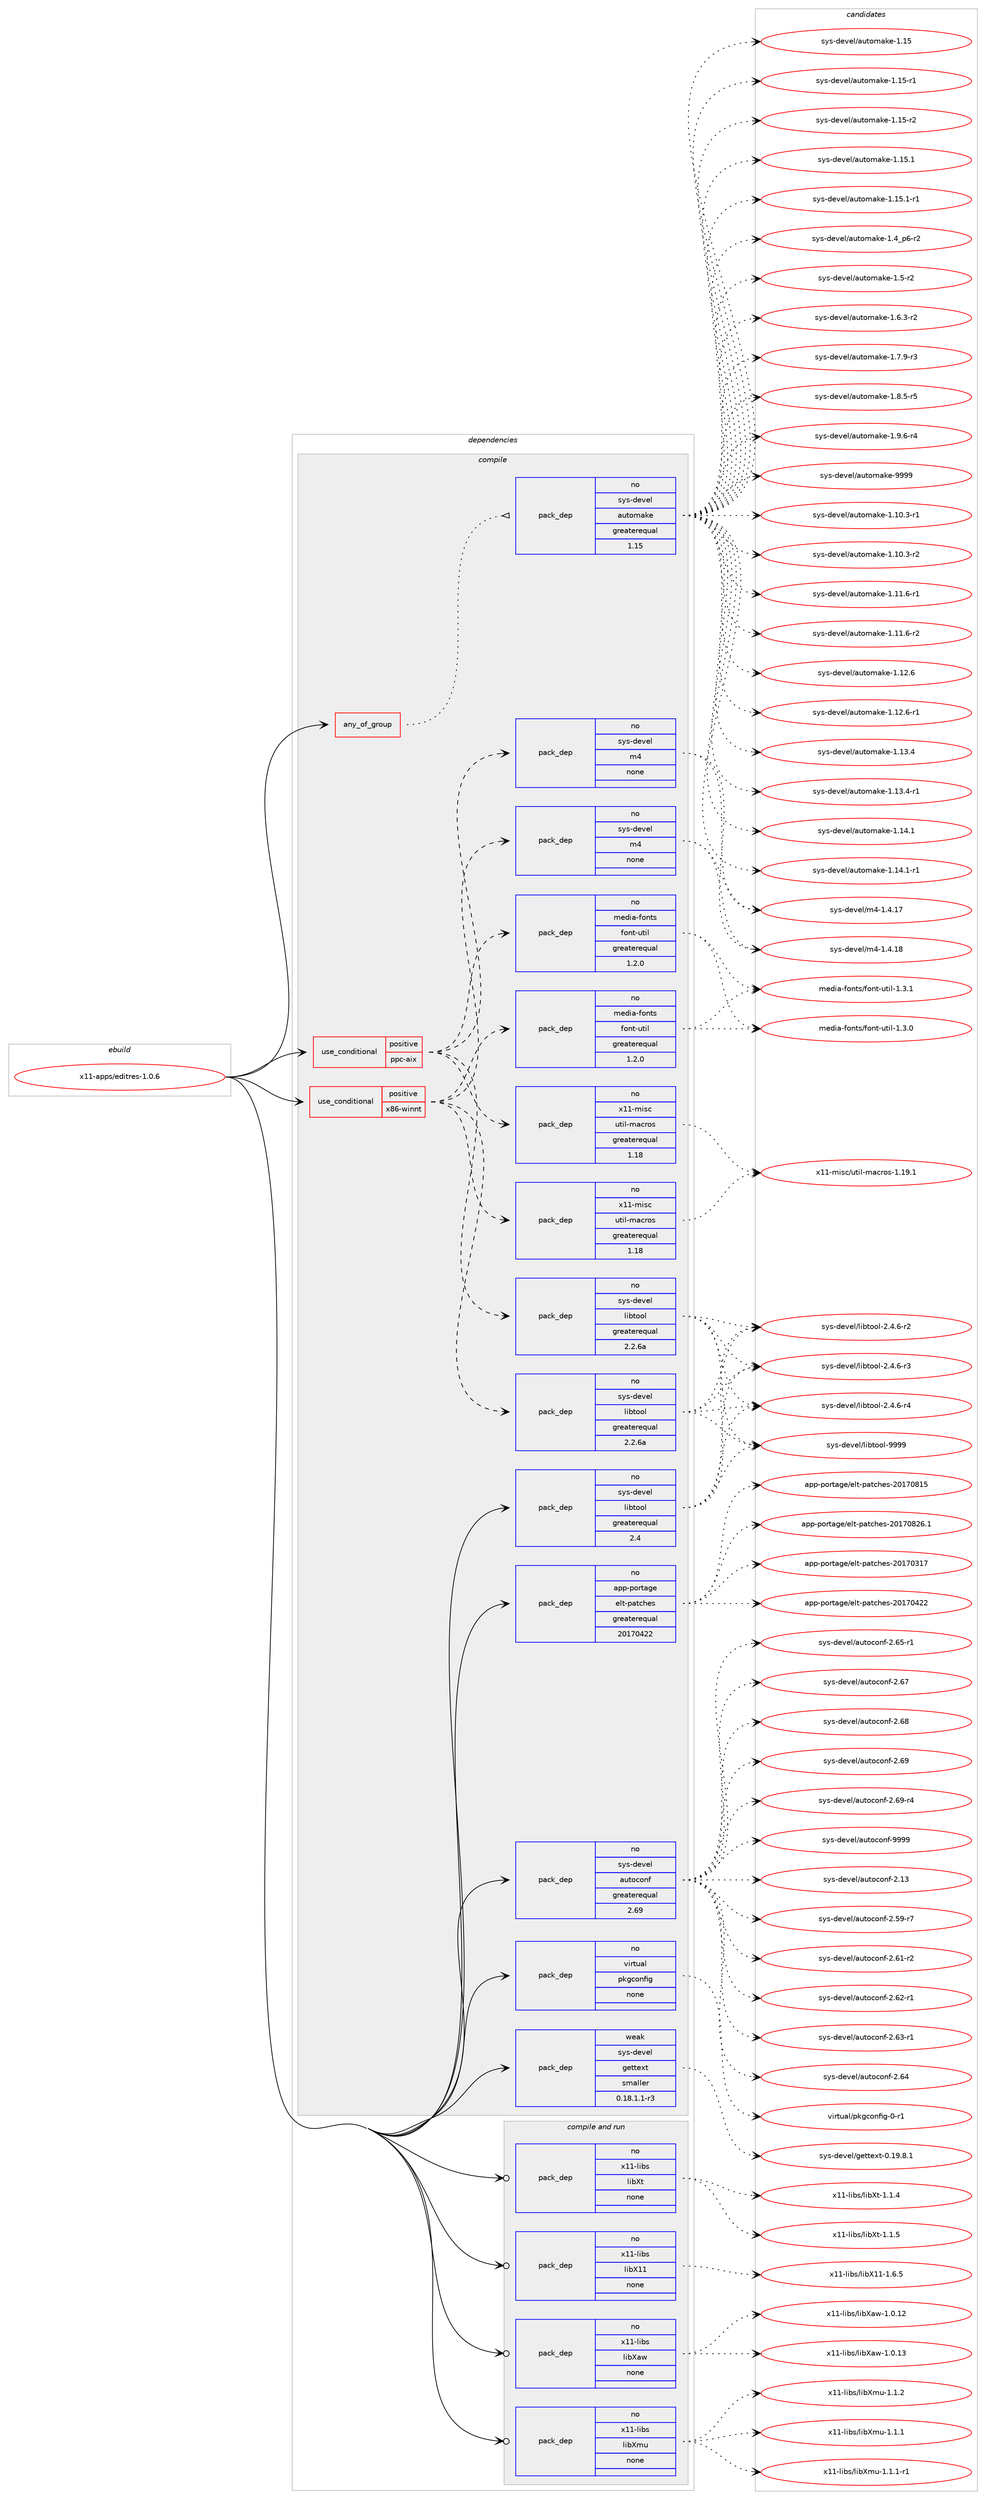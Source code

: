 digraph prolog {

# *************
# Graph options
# *************

newrank=true;
concentrate=true;
compound=true;
graph [rankdir=LR,fontname=Helvetica,fontsize=10,ranksep=1.5];#, ranksep=2.5, nodesep=0.2];
edge  [arrowhead=vee];
node  [fontname=Helvetica,fontsize=10];

# **********
# The ebuild
# **********

subgraph cluster_leftcol {
color=gray;
rank=same;
label=<<i>ebuild</i>>;
id [label="x11-apps/editres-1.0.6", color=red, width=4, href="../x11-apps/editres-1.0.6.svg"];
}

# ****************
# The dependencies
# ****************

subgraph cluster_midcol {
color=gray;
label=<<i>dependencies</i>>;
subgraph cluster_compile {
fillcolor="#eeeeee";
style=filled;
label=<<i>compile</i>>;
subgraph any9001 {
dependency508966 [label=<<TABLE BORDER="0" CELLBORDER="1" CELLSPACING="0" CELLPADDING="4"><TR><TD CELLPADDING="10">any_of_group</TD></TR></TABLE>>, shape=none, color=red];subgraph pack378238 {
dependency508967 [label=<<TABLE BORDER="0" CELLBORDER="1" CELLSPACING="0" CELLPADDING="4" WIDTH="220"><TR><TD ROWSPAN="6" CELLPADDING="30">pack_dep</TD></TR><TR><TD WIDTH="110">no</TD></TR><TR><TD>sys-devel</TD></TR><TR><TD>automake</TD></TR><TR><TD>greaterequal</TD></TR><TR><TD>1.15</TD></TR></TABLE>>, shape=none, color=blue];
}
dependency508966:e -> dependency508967:w [weight=20,style="dotted",arrowhead="oinv"];
}
id:e -> dependency508966:w [weight=20,style="solid",arrowhead="vee"];
subgraph cond121388 {
dependency508968 [label=<<TABLE BORDER="0" CELLBORDER="1" CELLSPACING="0" CELLPADDING="4"><TR><TD ROWSPAN="3" CELLPADDING="10">use_conditional</TD></TR><TR><TD>positive</TD></TR><TR><TD>ppc-aix</TD></TR></TABLE>>, shape=none, color=red];
subgraph pack378239 {
dependency508969 [label=<<TABLE BORDER="0" CELLBORDER="1" CELLSPACING="0" CELLPADDING="4" WIDTH="220"><TR><TD ROWSPAN="6" CELLPADDING="30">pack_dep</TD></TR><TR><TD WIDTH="110">no</TD></TR><TR><TD>sys-devel</TD></TR><TR><TD>libtool</TD></TR><TR><TD>greaterequal</TD></TR><TR><TD>2.2.6a</TD></TR></TABLE>>, shape=none, color=blue];
}
dependency508968:e -> dependency508969:w [weight=20,style="dashed",arrowhead="vee"];
subgraph pack378240 {
dependency508970 [label=<<TABLE BORDER="0" CELLBORDER="1" CELLSPACING="0" CELLPADDING="4" WIDTH="220"><TR><TD ROWSPAN="6" CELLPADDING="30">pack_dep</TD></TR><TR><TD WIDTH="110">no</TD></TR><TR><TD>sys-devel</TD></TR><TR><TD>m4</TD></TR><TR><TD>none</TD></TR><TR><TD></TD></TR></TABLE>>, shape=none, color=blue];
}
dependency508968:e -> dependency508970:w [weight=20,style="dashed",arrowhead="vee"];
subgraph pack378241 {
dependency508971 [label=<<TABLE BORDER="0" CELLBORDER="1" CELLSPACING="0" CELLPADDING="4" WIDTH="220"><TR><TD ROWSPAN="6" CELLPADDING="30">pack_dep</TD></TR><TR><TD WIDTH="110">no</TD></TR><TR><TD>x11-misc</TD></TR><TR><TD>util-macros</TD></TR><TR><TD>greaterequal</TD></TR><TR><TD>1.18</TD></TR></TABLE>>, shape=none, color=blue];
}
dependency508968:e -> dependency508971:w [weight=20,style="dashed",arrowhead="vee"];
subgraph pack378242 {
dependency508972 [label=<<TABLE BORDER="0" CELLBORDER="1" CELLSPACING="0" CELLPADDING="4" WIDTH="220"><TR><TD ROWSPAN="6" CELLPADDING="30">pack_dep</TD></TR><TR><TD WIDTH="110">no</TD></TR><TR><TD>media-fonts</TD></TR><TR><TD>font-util</TD></TR><TR><TD>greaterequal</TD></TR><TR><TD>1.2.0</TD></TR></TABLE>>, shape=none, color=blue];
}
dependency508968:e -> dependency508972:w [weight=20,style="dashed",arrowhead="vee"];
}
id:e -> dependency508968:w [weight=20,style="solid",arrowhead="vee"];
subgraph cond121389 {
dependency508973 [label=<<TABLE BORDER="0" CELLBORDER="1" CELLSPACING="0" CELLPADDING="4"><TR><TD ROWSPAN="3" CELLPADDING="10">use_conditional</TD></TR><TR><TD>positive</TD></TR><TR><TD>x86-winnt</TD></TR></TABLE>>, shape=none, color=red];
subgraph pack378243 {
dependency508974 [label=<<TABLE BORDER="0" CELLBORDER="1" CELLSPACING="0" CELLPADDING="4" WIDTH="220"><TR><TD ROWSPAN="6" CELLPADDING="30">pack_dep</TD></TR><TR><TD WIDTH="110">no</TD></TR><TR><TD>sys-devel</TD></TR><TR><TD>libtool</TD></TR><TR><TD>greaterequal</TD></TR><TR><TD>2.2.6a</TD></TR></TABLE>>, shape=none, color=blue];
}
dependency508973:e -> dependency508974:w [weight=20,style="dashed",arrowhead="vee"];
subgraph pack378244 {
dependency508975 [label=<<TABLE BORDER="0" CELLBORDER="1" CELLSPACING="0" CELLPADDING="4" WIDTH="220"><TR><TD ROWSPAN="6" CELLPADDING="30">pack_dep</TD></TR><TR><TD WIDTH="110">no</TD></TR><TR><TD>sys-devel</TD></TR><TR><TD>m4</TD></TR><TR><TD>none</TD></TR><TR><TD></TD></TR></TABLE>>, shape=none, color=blue];
}
dependency508973:e -> dependency508975:w [weight=20,style="dashed",arrowhead="vee"];
subgraph pack378245 {
dependency508976 [label=<<TABLE BORDER="0" CELLBORDER="1" CELLSPACING="0" CELLPADDING="4" WIDTH="220"><TR><TD ROWSPAN="6" CELLPADDING="30">pack_dep</TD></TR><TR><TD WIDTH="110">no</TD></TR><TR><TD>x11-misc</TD></TR><TR><TD>util-macros</TD></TR><TR><TD>greaterequal</TD></TR><TR><TD>1.18</TD></TR></TABLE>>, shape=none, color=blue];
}
dependency508973:e -> dependency508976:w [weight=20,style="dashed",arrowhead="vee"];
subgraph pack378246 {
dependency508977 [label=<<TABLE BORDER="0" CELLBORDER="1" CELLSPACING="0" CELLPADDING="4" WIDTH="220"><TR><TD ROWSPAN="6" CELLPADDING="30">pack_dep</TD></TR><TR><TD WIDTH="110">no</TD></TR><TR><TD>media-fonts</TD></TR><TR><TD>font-util</TD></TR><TR><TD>greaterequal</TD></TR><TR><TD>1.2.0</TD></TR></TABLE>>, shape=none, color=blue];
}
dependency508973:e -> dependency508977:w [weight=20,style="dashed",arrowhead="vee"];
}
id:e -> dependency508973:w [weight=20,style="solid",arrowhead="vee"];
subgraph pack378247 {
dependency508978 [label=<<TABLE BORDER="0" CELLBORDER="1" CELLSPACING="0" CELLPADDING="4" WIDTH="220"><TR><TD ROWSPAN="6" CELLPADDING="30">pack_dep</TD></TR><TR><TD WIDTH="110">no</TD></TR><TR><TD>app-portage</TD></TR><TR><TD>elt-patches</TD></TR><TR><TD>greaterequal</TD></TR><TR><TD>20170422</TD></TR></TABLE>>, shape=none, color=blue];
}
id:e -> dependency508978:w [weight=20,style="solid",arrowhead="vee"];
subgraph pack378248 {
dependency508979 [label=<<TABLE BORDER="0" CELLBORDER="1" CELLSPACING="0" CELLPADDING="4" WIDTH="220"><TR><TD ROWSPAN="6" CELLPADDING="30">pack_dep</TD></TR><TR><TD WIDTH="110">no</TD></TR><TR><TD>sys-devel</TD></TR><TR><TD>autoconf</TD></TR><TR><TD>greaterequal</TD></TR><TR><TD>2.69</TD></TR></TABLE>>, shape=none, color=blue];
}
id:e -> dependency508979:w [weight=20,style="solid",arrowhead="vee"];
subgraph pack378249 {
dependency508980 [label=<<TABLE BORDER="0" CELLBORDER="1" CELLSPACING="0" CELLPADDING="4" WIDTH="220"><TR><TD ROWSPAN="6" CELLPADDING="30">pack_dep</TD></TR><TR><TD WIDTH="110">no</TD></TR><TR><TD>sys-devel</TD></TR><TR><TD>libtool</TD></TR><TR><TD>greaterequal</TD></TR><TR><TD>2.4</TD></TR></TABLE>>, shape=none, color=blue];
}
id:e -> dependency508980:w [weight=20,style="solid",arrowhead="vee"];
subgraph pack378250 {
dependency508981 [label=<<TABLE BORDER="0" CELLBORDER="1" CELLSPACING="0" CELLPADDING="4" WIDTH="220"><TR><TD ROWSPAN="6" CELLPADDING="30">pack_dep</TD></TR><TR><TD WIDTH="110">no</TD></TR><TR><TD>virtual</TD></TR><TR><TD>pkgconfig</TD></TR><TR><TD>none</TD></TR><TR><TD></TD></TR></TABLE>>, shape=none, color=blue];
}
id:e -> dependency508981:w [weight=20,style="solid",arrowhead="vee"];
subgraph pack378251 {
dependency508982 [label=<<TABLE BORDER="0" CELLBORDER="1" CELLSPACING="0" CELLPADDING="4" WIDTH="220"><TR><TD ROWSPAN="6" CELLPADDING="30">pack_dep</TD></TR><TR><TD WIDTH="110">weak</TD></TR><TR><TD>sys-devel</TD></TR><TR><TD>gettext</TD></TR><TR><TD>smaller</TD></TR><TR><TD>0.18.1.1-r3</TD></TR></TABLE>>, shape=none, color=blue];
}
id:e -> dependency508982:w [weight=20,style="solid",arrowhead="vee"];
}
subgraph cluster_compileandrun {
fillcolor="#eeeeee";
style=filled;
label=<<i>compile and run</i>>;
subgraph pack378252 {
dependency508983 [label=<<TABLE BORDER="0" CELLBORDER="1" CELLSPACING="0" CELLPADDING="4" WIDTH="220"><TR><TD ROWSPAN="6" CELLPADDING="30">pack_dep</TD></TR><TR><TD WIDTH="110">no</TD></TR><TR><TD>x11-libs</TD></TR><TR><TD>libX11</TD></TR><TR><TD>none</TD></TR><TR><TD></TD></TR></TABLE>>, shape=none, color=blue];
}
id:e -> dependency508983:w [weight=20,style="solid",arrowhead="odotvee"];
subgraph pack378253 {
dependency508984 [label=<<TABLE BORDER="0" CELLBORDER="1" CELLSPACING="0" CELLPADDING="4" WIDTH="220"><TR><TD ROWSPAN="6" CELLPADDING="30">pack_dep</TD></TR><TR><TD WIDTH="110">no</TD></TR><TR><TD>x11-libs</TD></TR><TR><TD>libXaw</TD></TR><TR><TD>none</TD></TR><TR><TD></TD></TR></TABLE>>, shape=none, color=blue];
}
id:e -> dependency508984:w [weight=20,style="solid",arrowhead="odotvee"];
subgraph pack378254 {
dependency508985 [label=<<TABLE BORDER="0" CELLBORDER="1" CELLSPACING="0" CELLPADDING="4" WIDTH="220"><TR><TD ROWSPAN="6" CELLPADDING="30">pack_dep</TD></TR><TR><TD WIDTH="110">no</TD></TR><TR><TD>x11-libs</TD></TR><TR><TD>libXmu</TD></TR><TR><TD>none</TD></TR><TR><TD></TD></TR></TABLE>>, shape=none, color=blue];
}
id:e -> dependency508985:w [weight=20,style="solid",arrowhead="odotvee"];
subgraph pack378255 {
dependency508986 [label=<<TABLE BORDER="0" CELLBORDER="1" CELLSPACING="0" CELLPADDING="4" WIDTH="220"><TR><TD ROWSPAN="6" CELLPADDING="30">pack_dep</TD></TR><TR><TD WIDTH="110">no</TD></TR><TR><TD>x11-libs</TD></TR><TR><TD>libXt</TD></TR><TR><TD>none</TD></TR><TR><TD></TD></TR></TABLE>>, shape=none, color=blue];
}
id:e -> dependency508986:w [weight=20,style="solid",arrowhead="odotvee"];
}
subgraph cluster_run {
fillcolor="#eeeeee";
style=filled;
label=<<i>run</i>>;
}
}

# **************
# The candidates
# **************

subgraph cluster_choices {
rank=same;
color=gray;
label=<<i>candidates</i>>;

subgraph choice378238 {
color=black;
nodesep=1;
choice11512111545100101118101108479711711611110997107101454946494846514511449 [label="sys-devel/automake-1.10.3-r1", color=red, width=4,href="../sys-devel/automake-1.10.3-r1.svg"];
choice11512111545100101118101108479711711611110997107101454946494846514511450 [label="sys-devel/automake-1.10.3-r2", color=red, width=4,href="../sys-devel/automake-1.10.3-r2.svg"];
choice11512111545100101118101108479711711611110997107101454946494946544511449 [label="sys-devel/automake-1.11.6-r1", color=red, width=4,href="../sys-devel/automake-1.11.6-r1.svg"];
choice11512111545100101118101108479711711611110997107101454946494946544511450 [label="sys-devel/automake-1.11.6-r2", color=red, width=4,href="../sys-devel/automake-1.11.6-r2.svg"];
choice1151211154510010111810110847971171161111099710710145494649504654 [label="sys-devel/automake-1.12.6", color=red, width=4,href="../sys-devel/automake-1.12.6.svg"];
choice11512111545100101118101108479711711611110997107101454946495046544511449 [label="sys-devel/automake-1.12.6-r1", color=red, width=4,href="../sys-devel/automake-1.12.6-r1.svg"];
choice1151211154510010111810110847971171161111099710710145494649514652 [label="sys-devel/automake-1.13.4", color=red, width=4,href="../sys-devel/automake-1.13.4.svg"];
choice11512111545100101118101108479711711611110997107101454946495146524511449 [label="sys-devel/automake-1.13.4-r1", color=red, width=4,href="../sys-devel/automake-1.13.4-r1.svg"];
choice1151211154510010111810110847971171161111099710710145494649524649 [label="sys-devel/automake-1.14.1", color=red, width=4,href="../sys-devel/automake-1.14.1.svg"];
choice11512111545100101118101108479711711611110997107101454946495246494511449 [label="sys-devel/automake-1.14.1-r1", color=red, width=4,href="../sys-devel/automake-1.14.1-r1.svg"];
choice115121115451001011181011084797117116111109971071014549464953 [label="sys-devel/automake-1.15", color=red, width=4,href="../sys-devel/automake-1.15.svg"];
choice1151211154510010111810110847971171161111099710710145494649534511449 [label="sys-devel/automake-1.15-r1", color=red, width=4,href="../sys-devel/automake-1.15-r1.svg"];
choice1151211154510010111810110847971171161111099710710145494649534511450 [label="sys-devel/automake-1.15-r2", color=red, width=4,href="../sys-devel/automake-1.15-r2.svg"];
choice1151211154510010111810110847971171161111099710710145494649534649 [label="sys-devel/automake-1.15.1", color=red, width=4,href="../sys-devel/automake-1.15.1.svg"];
choice11512111545100101118101108479711711611110997107101454946495346494511449 [label="sys-devel/automake-1.15.1-r1", color=red, width=4,href="../sys-devel/automake-1.15.1-r1.svg"];
choice115121115451001011181011084797117116111109971071014549465295112544511450 [label="sys-devel/automake-1.4_p6-r2", color=red, width=4,href="../sys-devel/automake-1.4_p6-r2.svg"];
choice11512111545100101118101108479711711611110997107101454946534511450 [label="sys-devel/automake-1.5-r2", color=red, width=4,href="../sys-devel/automake-1.5-r2.svg"];
choice115121115451001011181011084797117116111109971071014549465446514511450 [label="sys-devel/automake-1.6.3-r2", color=red, width=4,href="../sys-devel/automake-1.6.3-r2.svg"];
choice115121115451001011181011084797117116111109971071014549465546574511451 [label="sys-devel/automake-1.7.9-r3", color=red, width=4,href="../sys-devel/automake-1.7.9-r3.svg"];
choice115121115451001011181011084797117116111109971071014549465646534511453 [label="sys-devel/automake-1.8.5-r5", color=red, width=4,href="../sys-devel/automake-1.8.5-r5.svg"];
choice115121115451001011181011084797117116111109971071014549465746544511452 [label="sys-devel/automake-1.9.6-r4", color=red, width=4,href="../sys-devel/automake-1.9.6-r4.svg"];
choice115121115451001011181011084797117116111109971071014557575757 [label="sys-devel/automake-9999", color=red, width=4,href="../sys-devel/automake-9999.svg"];
dependency508967:e -> choice11512111545100101118101108479711711611110997107101454946494846514511449:w [style=dotted,weight="100"];
dependency508967:e -> choice11512111545100101118101108479711711611110997107101454946494846514511450:w [style=dotted,weight="100"];
dependency508967:e -> choice11512111545100101118101108479711711611110997107101454946494946544511449:w [style=dotted,weight="100"];
dependency508967:e -> choice11512111545100101118101108479711711611110997107101454946494946544511450:w [style=dotted,weight="100"];
dependency508967:e -> choice1151211154510010111810110847971171161111099710710145494649504654:w [style=dotted,weight="100"];
dependency508967:e -> choice11512111545100101118101108479711711611110997107101454946495046544511449:w [style=dotted,weight="100"];
dependency508967:e -> choice1151211154510010111810110847971171161111099710710145494649514652:w [style=dotted,weight="100"];
dependency508967:e -> choice11512111545100101118101108479711711611110997107101454946495146524511449:w [style=dotted,weight="100"];
dependency508967:e -> choice1151211154510010111810110847971171161111099710710145494649524649:w [style=dotted,weight="100"];
dependency508967:e -> choice11512111545100101118101108479711711611110997107101454946495246494511449:w [style=dotted,weight="100"];
dependency508967:e -> choice115121115451001011181011084797117116111109971071014549464953:w [style=dotted,weight="100"];
dependency508967:e -> choice1151211154510010111810110847971171161111099710710145494649534511449:w [style=dotted,weight="100"];
dependency508967:e -> choice1151211154510010111810110847971171161111099710710145494649534511450:w [style=dotted,weight="100"];
dependency508967:e -> choice1151211154510010111810110847971171161111099710710145494649534649:w [style=dotted,weight="100"];
dependency508967:e -> choice11512111545100101118101108479711711611110997107101454946495346494511449:w [style=dotted,weight="100"];
dependency508967:e -> choice115121115451001011181011084797117116111109971071014549465295112544511450:w [style=dotted,weight="100"];
dependency508967:e -> choice11512111545100101118101108479711711611110997107101454946534511450:w [style=dotted,weight="100"];
dependency508967:e -> choice115121115451001011181011084797117116111109971071014549465446514511450:w [style=dotted,weight="100"];
dependency508967:e -> choice115121115451001011181011084797117116111109971071014549465546574511451:w [style=dotted,weight="100"];
dependency508967:e -> choice115121115451001011181011084797117116111109971071014549465646534511453:w [style=dotted,weight="100"];
dependency508967:e -> choice115121115451001011181011084797117116111109971071014549465746544511452:w [style=dotted,weight="100"];
dependency508967:e -> choice115121115451001011181011084797117116111109971071014557575757:w [style=dotted,weight="100"];
}
subgraph choice378239 {
color=black;
nodesep=1;
choice1151211154510010111810110847108105981161111111084550465246544511450 [label="sys-devel/libtool-2.4.6-r2", color=red, width=4,href="../sys-devel/libtool-2.4.6-r2.svg"];
choice1151211154510010111810110847108105981161111111084550465246544511451 [label="sys-devel/libtool-2.4.6-r3", color=red, width=4,href="../sys-devel/libtool-2.4.6-r3.svg"];
choice1151211154510010111810110847108105981161111111084550465246544511452 [label="sys-devel/libtool-2.4.6-r4", color=red, width=4,href="../sys-devel/libtool-2.4.6-r4.svg"];
choice1151211154510010111810110847108105981161111111084557575757 [label="sys-devel/libtool-9999", color=red, width=4,href="../sys-devel/libtool-9999.svg"];
dependency508969:e -> choice1151211154510010111810110847108105981161111111084550465246544511450:w [style=dotted,weight="100"];
dependency508969:e -> choice1151211154510010111810110847108105981161111111084550465246544511451:w [style=dotted,weight="100"];
dependency508969:e -> choice1151211154510010111810110847108105981161111111084550465246544511452:w [style=dotted,weight="100"];
dependency508969:e -> choice1151211154510010111810110847108105981161111111084557575757:w [style=dotted,weight="100"];
}
subgraph choice378240 {
color=black;
nodesep=1;
choice11512111545100101118101108471095245494652464955 [label="sys-devel/m4-1.4.17", color=red, width=4,href="../sys-devel/m4-1.4.17.svg"];
choice11512111545100101118101108471095245494652464956 [label="sys-devel/m4-1.4.18", color=red, width=4,href="../sys-devel/m4-1.4.18.svg"];
dependency508970:e -> choice11512111545100101118101108471095245494652464955:w [style=dotted,weight="100"];
dependency508970:e -> choice11512111545100101118101108471095245494652464956:w [style=dotted,weight="100"];
}
subgraph choice378241 {
color=black;
nodesep=1;
choice120494945109105115994711711610510845109979911411111545494649574649 [label="x11-misc/util-macros-1.19.1", color=red, width=4,href="../x11-misc/util-macros-1.19.1.svg"];
dependency508971:e -> choice120494945109105115994711711610510845109979911411111545494649574649:w [style=dotted,weight="100"];
}
subgraph choice378242 {
color=black;
nodesep=1;
choice10910110010597451021111101161154710211111011645117116105108454946514648 [label="media-fonts/font-util-1.3.0", color=red, width=4,href="../media-fonts/font-util-1.3.0.svg"];
choice10910110010597451021111101161154710211111011645117116105108454946514649 [label="media-fonts/font-util-1.3.1", color=red, width=4,href="../media-fonts/font-util-1.3.1.svg"];
dependency508972:e -> choice10910110010597451021111101161154710211111011645117116105108454946514648:w [style=dotted,weight="100"];
dependency508972:e -> choice10910110010597451021111101161154710211111011645117116105108454946514649:w [style=dotted,weight="100"];
}
subgraph choice378243 {
color=black;
nodesep=1;
choice1151211154510010111810110847108105981161111111084550465246544511450 [label="sys-devel/libtool-2.4.6-r2", color=red, width=4,href="../sys-devel/libtool-2.4.6-r2.svg"];
choice1151211154510010111810110847108105981161111111084550465246544511451 [label="sys-devel/libtool-2.4.6-r3", color=red, width=4,href="../sys-devel/libtool-2.4.6-r3.svg"];
choice1151211154510010111810110847108105981161111111084550465246544511452 [label="sys-devel/libtool-2.4.6-r4", color=red, width=4,href="../sys-devel/libtool-2.4.6-r4.svg"];
choice1151211154510010111810110847108105981161111111084557575757 [label="sys-devel/libtool-9999", color=red, width=4,href="../sys-devel/libtool-9999.svg"];
dependency508974:e -> choice1151211154510010111810110847108105981161111111084550465246544511450:w [style=dotted,weight="100"];
dependency508974:e -> choice1151211154510010111810110847108105981161111111084550465246544511451:w [style=dotted,weight="100"];
dependency508974:e -> choice1151211154510010111810110847108105981161111111084550465246544511452:w [style=dotted,weight="100"];
dependency508974:e -> choice1151211154510010111810110847108105981161111111084557575757:w [style=dotted,weight="100"];
}
subgraph choice378244 {
color=black;
nodesep=1;
choice11512111545100101118101108471095245494652464955 [label="sys-devel/m4-1.4.17", color=red, width=4,href="../sys-devel/m4-1.4.17.svg"];
choice11512111545100101118101108471095245494652464956 [label="sys-devel/m4-1.4.18", color=red, width=4,href="../sys-devel/m4-1.4.18.svg"];
dependency508975:e -> choice11512111545100101118101108471095245494652464955:w [style=dotted,weight="100"];
dependency508975:e -> choice11512111545100101118101108471095245494652464956:w [style=dotted,weight="100"];
}
subgraph choice378245 {
color=black;
nodesep=1;
choice120494945109105115994711711610510845109979911411111545494649574649 [label="x11-misc/util-macros-1.19.1", color=red, width=4,href="../x11-misc/util-macros-1.19.1.svg"];
dependency508976:e -> choice120494945109105115994711711610510845109979911411111545494649574649:w [style=dotted,weight="100"];
}
subgraph choice378246 {
color=black;
nodesep=1;
choice10910110010597451021111101161154710211111011645117116105108454946514648 [label="media-fonts/font-util-1.3.0", color=red, width=4,href="../media-fonts/font-util-1.3.0.svg"];
choice10910110010597451021111101161154710211111011645117116105108454946514649 [label="media-fonts/font-util-1.3.1", color=red, width=4,href="../media-fonts/font-util-1.3.1.svg"];
dependency508977:e -> choice10910110010597451021111101161154710211111011645117116105108454946514648:w [style=dotted,weight="100"];
dependency508977:e -> choice10910110010597451021111101161154710211111011645117116105108454946514649:w [style=dotted,weight="100"];
}
subgraph choice378247 {
color=black;
nodesep=1;
choice97112112451121111141169710310147101108116451129711699104101115455048495548514955 [label="app-portage/elt-patches-20170317", color=red, width=4,href="../app-portage/elt-patches-20170317.svg"];
choice97112112451121111141169710310147101108116451129711699104101115455048495548525050 [label="app-portage/elt-patches-20170422", color=red, width=4,href="../app-portage/elt-patches-20170422.svg"];
choice97112112451121111141169710310147101108116451129711699104101115455048495548564953 [label="app-portage/elt-patches-20170815", color=red, width=4,href="../app-portage/elt-patches-20170815.svg"];
choice971121124511211111411697103101471011081164511297116991041011154550484955485650544649 [label="app-portage/elt-patches-20170826.1", color=red, width=4,href="../app-portage/elt-patches-20170826.1.svg"];
dependency508978:e -> choice97112112451121111141169710310147101108116451129711699104101115455048495548514955:w [style=dotted,weight="100"];
dependency508978:e -> choice97112112451121111141169710310147101108116451129711699104101115455048495548525050:w [style=dotted,weight="100"];
dependency508978:e -> choice97112112451121111141169710310147101108116451129711699104101115455048495548564953:w [style=dotted,weight="100"];
dependency508978:e -> choice971121124511211111411697103101471011081164511297116991041011154550484955485650544649:w [style=dotted,weight="100"];
}
subgraph choice378248 {
color=black;
nodesep=1;
choice115121115451001011181011084797117116111991111101024550464951 [label="sys-devel/autoconf-2.13", color=red, width=4,href="../sys-devel/autoconf-2.13.svg"];
choice1151211154510010111810110847971171161119911111010245504653574511455 [label="sys-devel/autoconf-2.59-r7", color=red, width=4,href="../sys-devel/autoconf-2.59-r7.svg"];
choice1151211154510010111810110847971171161119911111010245504654494511450 [label="sys-devel/autoconf-2.61-r2", color=red, width=4,href="../sys-devel/autoconf-2.61-r2.svg"];
choice1151211154510010111810110847971171161119911111010245504654504511449 [label="sys-devel/autoconf-2.62-r1", color=red, width=4,href="../sys-devel/autoconf-2.62-r1.svg"];
choice1151211154510010111810110847971171161119911111010245504654514511449 [label="sys-devel/autoconf-2.63-r1", color=red, width=4,href="../sys-devel/autoconf-2.63-r1.svg"];
choice115121115451001011181011084797117116111991111101024550465452 [label="sys-devel/autoconf-2.64", color=red, width=4,href="../sys-devel/autoconf-2.64.svg"];
choice1151211154510010111810110847971171161119911111010245504654534511449 [label="sys-devel/autoconf-2.65-r1", color=red, width=4,href="../sys-devel/autoconf-2.65-r1.svg"];
choice115121115451001011181011084797117116111991111101024550465455 [label="sys-devel/autoconf-2.67", color=red, width=4,href="../sys-devel/autoconf-2.67.svg"];
choice115121115451001011181011084797117116111991111101024550465456 [label="sys-devel/autoconf-2.68", color=red, width=4,href="../sys-devel/autoconf-2.68.svg"];
choice115121115451001011181011084797117116111991111101024550465457 [label="sys-devel/autoconf-2.69", color=red, width=4,href="../sys-devel/autoconf-2.69.svg"];
choice1151211154510010111810110847971171161119911111010245504654574511452 [label="sys-devel/autoconf-2.69-r4", color=red, width=4,href="../sys-devel/autoconf-2.69-r4.svg"];
choice115121115451001011181011084797117116111991111101024557575757 [label="sys-devel/autoconf-9999", color=red, width=4,href="../sys-devel/autoconf-9999.svg"];
dependency508979:e -> choice115121115451001011181011084797117116111991111101024550464951:w [style=dotted,weight="100"];
dependency508979:e -> choice1151211154510010111810110847971171161119911111010245504653574511455:w [style=dotted,weight="100"];
dependency508979:e -> choice1151211154510010111810110847971171161119911111010245504654494511450:w [style=dotted,weight="100"];
dependency508979:e -> choice1151211154510010111810110847971171161119911111010245504654504511449:w [style=dotted,weight="100"];
dependency508979:e -> choice1151211154510010111810110847971171161119911111010245504654514511449:w [style=dotted,weight="100"];
dependency508979:e -> choice115121115451001011181011084797117116111991111101024550465452:w [style=dotted,weight="100"];
dependency508979:e -> choice1151211154510010111810110847971171161119911111010245504654534511449:w [style=dotted,weight="100"];
dependency508979:e -> choice115121115451001011181011084797117116111991111101024550465455:w [style=dotted,weight="100"];
dependency508979:e -> choice115121115451001011181011084797117116111991111101024550465456:w [style=dotted,weight="100"];
dependency508979:e -> choice115121115451001011181011084797117116111991111101024550465457:w [style=dotted,weight="100"];
dependency508979:e -> choice1151211154510010111810110847971171161119911111010245504654574511452:w [style=dotted,weight="100"];
dependency508979:e -> choice115121115451001011181011084797117116111991111101024557575757:w [style=dotted,weight="100"];
}
subgraph choice378249 {
color=black;
nodesep=1;
choice1151211154510010111810110847108105981161111111084550465246544511450 [label="sys-devel/libtool-2.4.6-r2", color=red, width=4,href="../sys-devel/libtool-2.4.6-r2.svg"];
choice1151211154510010111810110847108105981161111111084550465246544511451 [label="sys-devel/libtool-2.4.6-r3", color=red, width=4,href="../sys-devel/libtool-2.4.6-r3.svg"];
choice1151211154510010111810110847108105981161111111084550465246544511452 [label="sys-devel/libtool-2.4.6-r4", color=red, width=4,href="../sys-devel/libtool-2.4.6-r4.svg"];
choice1151211154510010111810110847108105981161111111084557575757 [label="sys-devel/libtool-9999", color=red, width=4,href="../sys-devel/libtool-9999.svg"];
dependency508980:e -> choice1151211154510010111810110847108105981161111111084550465246544511450:w [style=dotted,weight="100"];
dependency508980:e -> choice1151211154510010111810110847108105981161111111084550465246544511451:w [style=dotted,weight="100"];
dependency508980:e -> choice1151211154510010111810110847108105981161111111084550465246544511452:w [style=dotted,weight="100"];
dependency508980:e -> choice1151211154510010111810110847108105981161111111084557575757:w [style=dotted,weight="100"];
}
subgraph choice378250 {
color=black;
nodesep=1;
choice11810511411611797108471121071039911111010210510345484511449 [label="virtual/pkgconfig-0-r1", color=red, width=4,href="../virtual/pkgconfig-0-r1.svg"];
dependency508981:e -> choice11810511411611797108471121071039911111010210510345484511449:w [style=dotted,weight="100"];
}
subgraph choice378251 {
color=black;
nodesep=1;
choice1151211154510010111810110847103101116116101120116454846495746564649 [label="sys-devel/gettext-0.19.8.1", color=red, width=4,href="../sys-devel/gettext-0.19.8.1.svg"];
dependency508982:e -> choice1151211154510010111810110847103101116116101120116454846495746564649:w [style=dotted,weight="100"];
}
subgraph choice378252 {
color=black;
nodesep=1;
choice120494945108105981154710810598884949454946544653 [label="x11-libs/libX11-1.6.5", color=red, width=4,href="../x11-libs/libX11-1.6.5.svg"];
dependency508983:e -> choice120494945108105981154710810598884949454946544653:w [style=dotted,weight="100"];
}
subgraph choice378253 {
color=black;
nodesep=1;
choice120494945108105981154710810598889711945494648464950 [label="x11-libs/libXaw-1.0.12", color=red, width=4,href="../x11-libs/libXaw-1.0.12.svg"];
choice120494945108105981154710810598889711945494648464951 [label="x11-libs/libXaw-1.0.13", color=red, width=4,href="../x11-libs/libXaw-1.0.13.svg"];
dependency508984:e -> choice120494945108105981154710810598889711945494648464950:w [style=dotted,weight="100"];
dependency508984:e -> choice120494945108105981154710810598889711945494648464951:w [style=dotted,weight="100"];
}
subgraph choice378254 {
color=black;
nodesep=1;
choice12049494510810598115471081059888109117454946494649 [label="x11-libs/libXmu-1.1.1", color=red, width=4,href="../x11-libs/libXmu-1.1.1.svg"];
choice120494945108105981154710810598881091174549464946494511449 [label="x11-libs/libXmu-1.1.1-r1", color=red, width=4,href="../x11-libs/libXmu-1.1.1-r1.svg"];
choice12049494510810598115471081059888109117454946494650 [label="x11-libs/libXmu-1.1.2", color=red, width=4,href="../x11-libs/libXmu-1.1.2.svg"];
dependency508985:e -> choice12049494510810598115471081059888109117454946494649:w [style=dotted,weight="100"];
dependency508985:e -> choice120494945108105981154710810598881091174549464946494511449:w [style=dotted,weight="100"];
dependency508985:e -> choice12049494510810598115471081059888109117454946494650:w [style=dotted,weight="100"];
}
subgraph choice378255 {
color=black;
nodesep=1;
choice12049494510810598115471081059888116454946494652 [label="x11-libs/libXt-1.1.4", color=red, width=4,href="../x11-libs/libXt-1.1.4.svg"];
choice12049494510810598115471081059888116454946494653 [label="x11-libs/libXt-1.1.5", color=red, width=4,href="../x11-libs/libXt-1.1.5.svg"];
dependency508986:e -> choice12049494510810598115471081059888116454946494652:w [style=dotted,weight="100"];
dependency508986:e -> choice12049494510810598115471081059888116454946494653:w [style=dotted,weight="100"];
}
}

}
